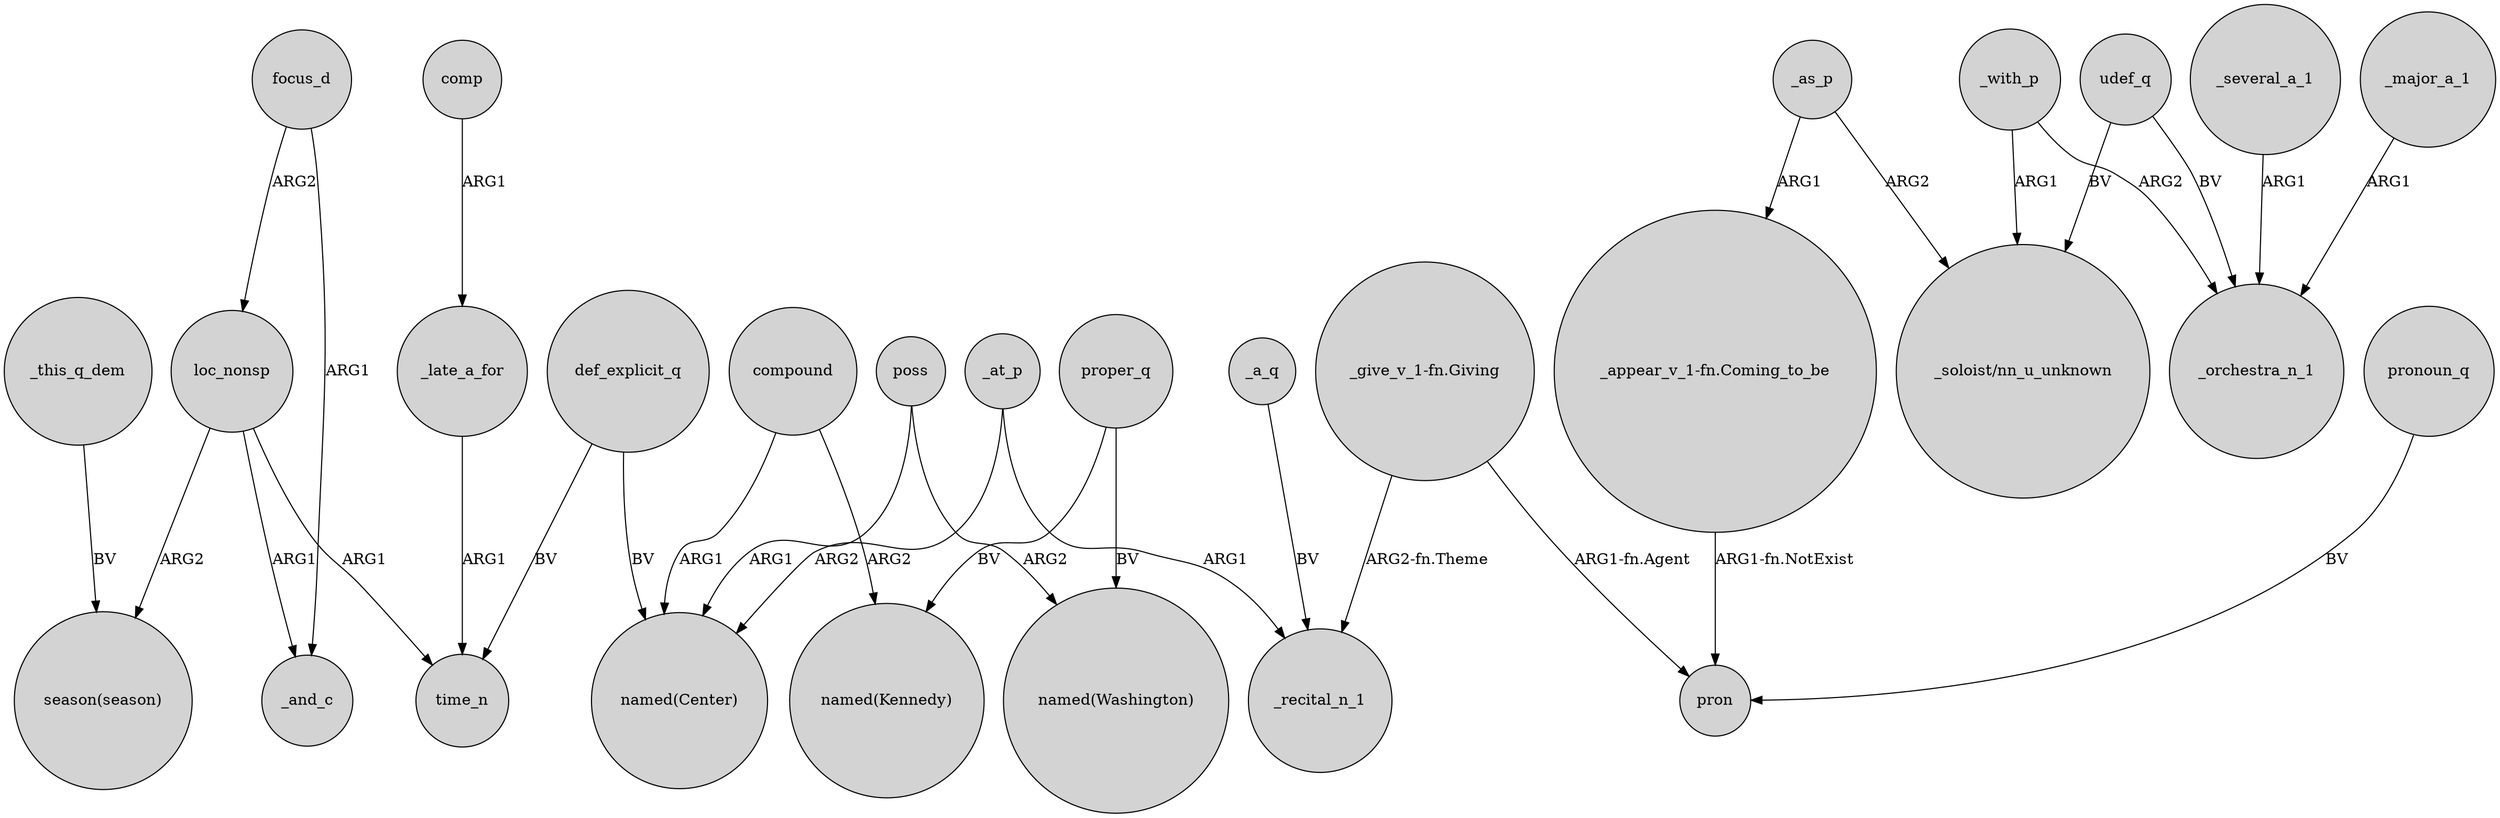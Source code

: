 digraph {
	node [shape=circle style=filled]
	loc_nonsp -> _and_c [label=ARG1]
	focus_d -> loc_nonsp [label=ARG2]
	def_explicit_q -> "named(Center)" [label=BV]
	comp -> _late_a_for [label=ARG1]
	_with_p -> _orchestra_n_1 [label=ARG2]
	_as_p -> "_appear_v_1-fn.Coming_to_be" [label=ARG1]
	def_explicit_q -> time_n [label=BV]
	compound -> "named(Kennedy)" [label=ARG2]
	"_give_v_1-fn.Giving" -> _recital_n_1 [label="ARG2-fn.Theme"]
	_a_q -> _recital_n_1 [label=BV]
	_several_a_1 -> _orchestra_n_1 [label=ARG1]
	proper_q -> "named(Kennedy)" [label=BV]
	_with_p -> "_soloist/nn_u_unknown" [label=ARG1]
	loc_nonsp -> time_n [label=ARG1]
	"_give_v_1-fn.Giving" -> pron [label="ARG1-fn.Agent"]
	poss -> "named(Center)" [label=ARG1]
	proper_q -> "named(Washington)" [label=BV]
	_major_a_1 -> _orchestra_n_1 [label=ARG1]
	pronoun_q -> pron [label=BV]
	poss -> "named(Washington)" [label=ARG2]
	focus_d -> _and_c [label=ARG1]
	udef_q -> _orchestra_n_1 [label=BV]
	_this_q_dem -> "season(season)" [label=BV]
	udef_q -> "_soloist/nn_u_unknown" [label=BV]
	loc_nonsp -> "season(season)" [label=ARG2]
	_at_p -> "named(Center)" [label=ARG2]
	_late_a_for -> time_n [label=ARG1]
	compound -> "named(Center)" [label=ARG1]
	"_appear_v_1-fn.Coming_to_be" -> pron [label="ARG1-fn.NotExist"]
	_as_p -> "_soloist/nn_u_unknown" [label=ARG2]
	_at_p -> _recital_n_1 [label=ARG1]
}

